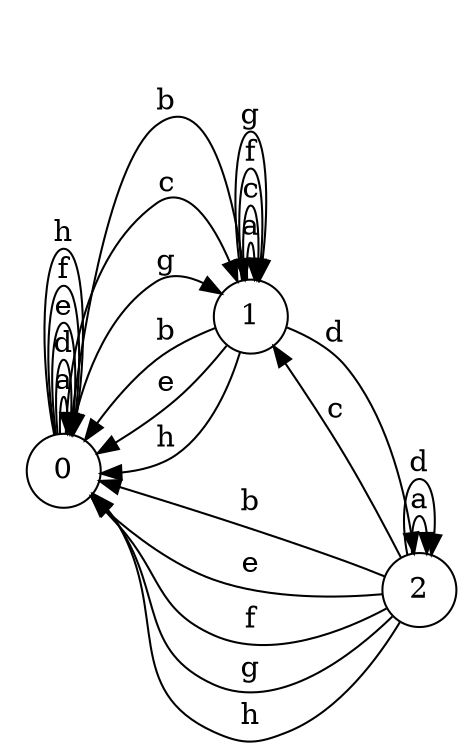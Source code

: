 digraph n3_10 {
__start0 [label="" shape="none"];

rankdir=LR;
size="8,5";

s0 [style="filled", color="black", fillcolor="white" shape="circle", label="0"];
s1 [style="filled", color="black", fillcolor="white" shape="circle", label="1"];
s2 [style="filled", color="black", fillcolor="white" shape="circle", label="2"];
s0 -> s0 [label="a"];
s0 -> s1 [label="b"];
s0 -> s1 [label="c"];
s0 -> s0 [label="d"];
s0 -> s0 [label="e"];
s0 -> s0 [label="f"];
s0 -> s1 [label="g"];
s0 -> s0 [label="h"];
s1 -> s1 [label="a"];
s1 -> s0 [label="b"];
s1 -> s1 [label="c"];
s1 -> s2 [label="d"];
s1 -> s0 [label="e"];
s1 -> s1 [label="f"];
s1 -> s1 [label="g"];
s1 -> s0 [label="h"];
s2 -> s2 [label="a"];
s2 -> s0 [label="b"];
s2 -> s1 [label="c"];
s2 -> s2 [label="d"];
s2 -> s0 [label="e"];
s2 -> s0 [label="f"];
s2 -> s0 [label="g"];
s2 -> s0 [label="h"];

}